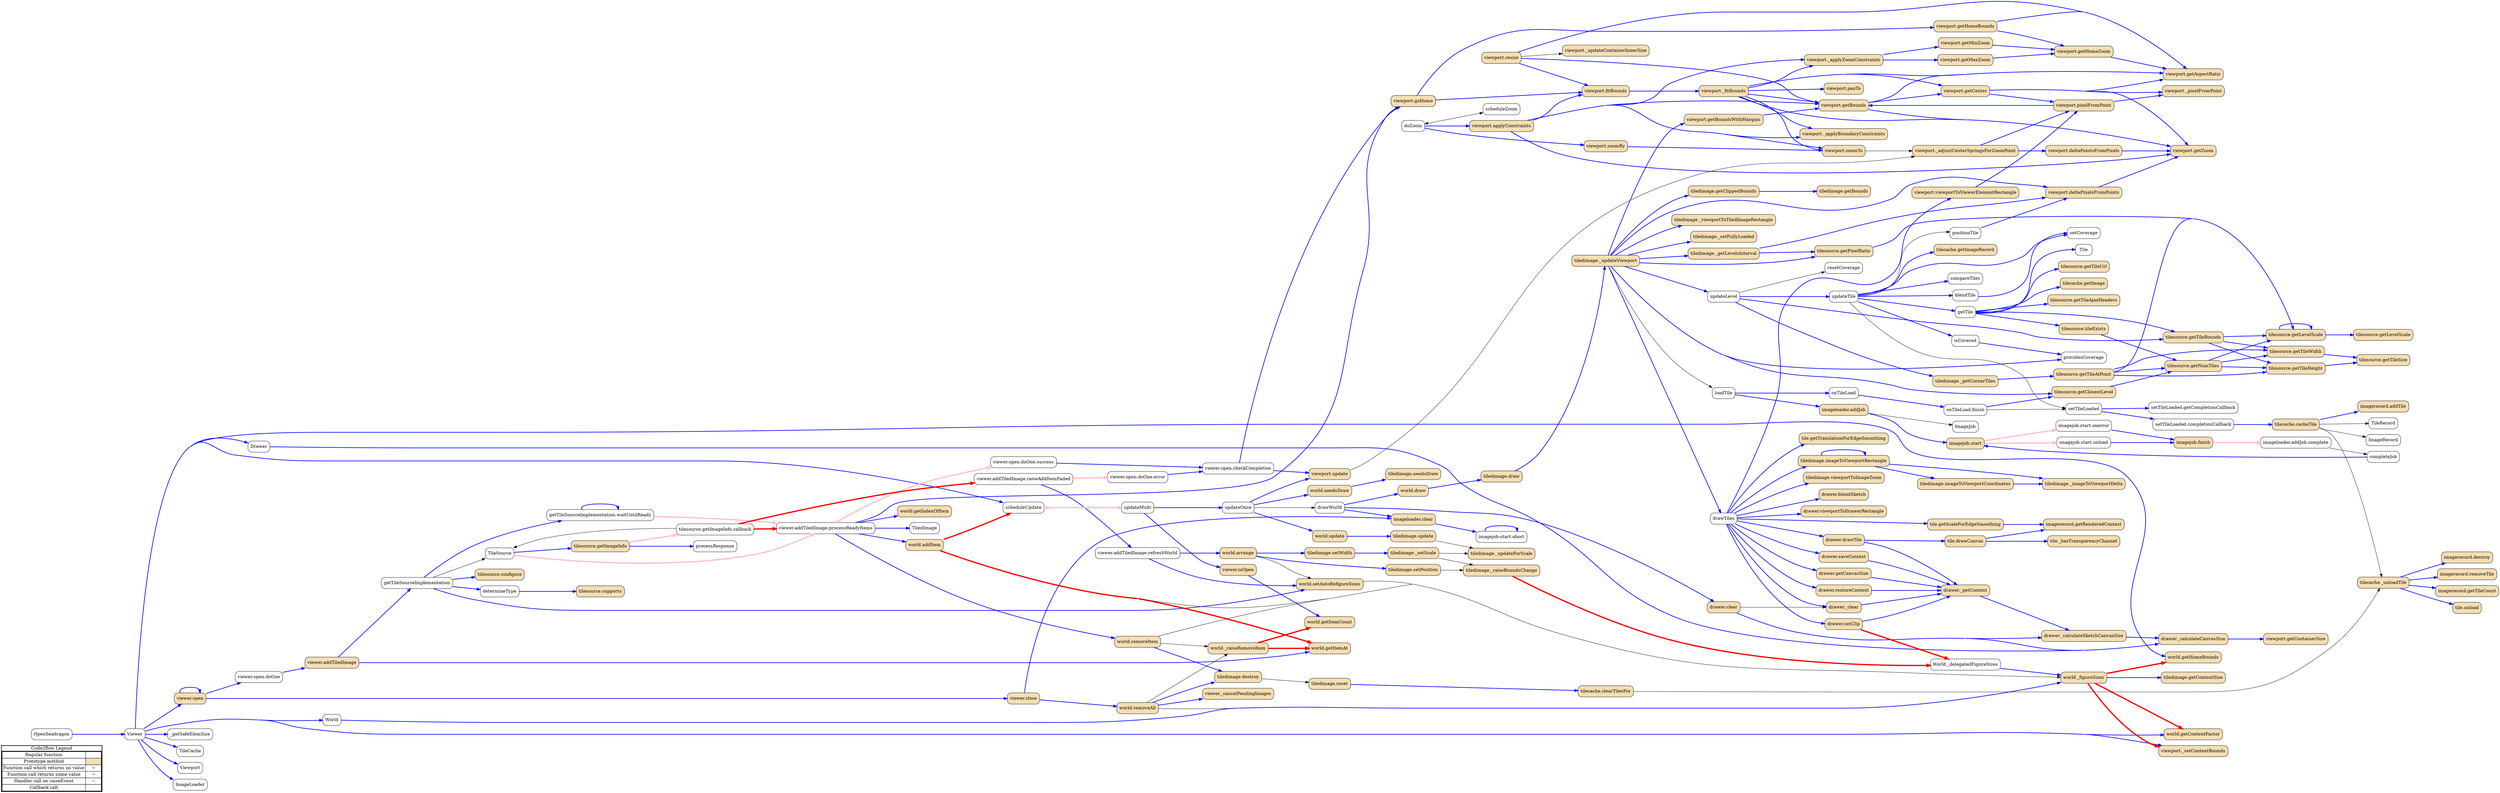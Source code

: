 digraph G {
clusterrank = "global"
ranksep = 1
mclimit = 10000
spines = "curved"
rankdir = "LR"
dpi = 55;
concentrate = true;
			subgraph legend{
			rank = min;
			label = "legend";
			Legend [shape=none, margin=0, label = <
				<table cellspacing="0" cellpadding="0" border="1"><tr><td>Code2flow Legend</td></tr><tr><td>
				<table cellspacing="0">
				<tr><td>Regular function</td><td width="50px"></td></tr>
				<tr><td>Prototype method</td><td bgcolor='wheat'></td></tr>
				<tr><td>Function call which returns no value</td><td>&#8594;</td></tr>
				<tr><td>Function call returns some value</td><td><font color='blue'>&#8594;</font></td></tr>
				<tr><td>Handler call on raiseEvent</td><td><font color='red'>&#8594;</font></td></tr>
                <tr><td>Callback call</td><td><font color='pink'>&#8594;</font></td></tr>
				</table></td></tr></table>
				>];}

node2 [splines=ortho shape = "rect" style = "rounded" label = "OpenSeadragon" ];
















node52 [splines=ortho shape = "rect" style = "rounded" label = "TiledImage" ];
node55 [splines=ortho shape = "rect" style = "rounded,filled" fillcolor = "wheat" label = "tiledimage.needsDraw" ];
node57 [splines=ortho shape = "rect" style = "rounded,filled" fillcolor = "wheat" label = "tiledimage._setFullyLoaded" ];
node59 [splines=ortho shape = "rect" style = "rounded,filled" fillcolor = "wheat" label = "tiledimage.reset" ];
node61 [splines=ortho shape = "rect" style = "rounded,filled" fillcolor = "wheat" label = "tiledimage.update" ];
node63 [splines=ortho shape = "rect" style = "rounded,filled" fillcolor = "wheat" label = "tiledimage.draw" ];
node65 [splines=ortho shape = "rect" style = "rounded,filled" fillcolor = "wheat" label = "tiledimage.destroy" ];
node67 [splines=ortho shape = "rect" style = "rounded,filled" fillcolor = "wheat" label = "tiledimage.getBounds" ];
node69 [splines=ortho shape = "rect" style = "rounded,filled" fillcolor = "wheat" label = "tiledimage.getClippedBounds" ];
node71 [splines=ortho shape = "rect" style = "rounded,filled" fillcolor = "wheat" label = "tiledimage.getContentSize" ];
node73 [splines=ortho shape = "rect" style = "rounded,filled" fillcolor = "wheat" label = "tiledimage._imageToViewportDelta" ];
node75 [splines=ortho shape = "rect" style = "rounded,filled" fillcolor = "wheat" label = "tiledimage.imageToViewportCoordinates" ];
node77 [splines=ortho shape = "rect" style = "rounded,filled" fillcolor = "wheat" label = "tiledimage.imageToViewportRectangle" ];
node79 [splines=ortho shape = "rect" style = "rounded,filled" fillcolor = "wheat" label = "tiledimage._viewportToTiledImageRectangle" ];
node81 [splines=ortho shape = "rect" style = "rounded,filled" fillcolor = "wheat" label = "tiledimage.viewportToImageZoom" ];
node83 [splines=ortho shape = "rect" style = "rounded,filled" fillcolor = "wheat" label = "tiledimage.setPosition" ];
node85 [splines=ortho shape = "rect" style = "rounded,filled" fillcolor = "wheat" label = "tiledimage.setWidth" ];
node87 [splines=ortho shape = "rect" style = "rounded,filled" fillcolor = "wheat" label = "tiledimage._setScale" ];
node89 [splines=ortho shape = "rect" style = "rounded,filled" fillcolor = "wheat" label = "tiledimage._updateForScale" ];
node91 [splines=ortho shape = "rect" style = "rounded,filled" fillcolor = "wheat" label = "tiledimage._raiseBoundsChange" ];
node93 [splines=ortho shape = "rect" style = "rounded,filled" fillcolor = "wheat" label = "tiledimage._getLevelsInterval" ];
node96 [splines=ortho shape = "rect" style = "rounded,filled" fillcolor = "wheat" label = "tiledimage._updateViewport" ];
node98 [splines=ortho shape = "rect" style = "rounded,filled" fillcolor = "wheat" label = "tiledimage._getCornerTiles" ];
node100 [splines=ortho shape = "rect" style = "rounded" label = "updateLevel" ];
node102 [splines=ortho shape = "rect" style = "rounded" label = "updateTile" ];
node104 [splines=ortho shape = "rect" style = "rounded" label = "getTile" ];
node106 [splines=ortho shape = "rect" style = "rounded" label = "loadTile" ];
node110 [splines=ortho shape = "rect" style = "rounded" label = "onTileLoad" ];
node109 [splines=ortho shape = "rect" style = "rounded" label = "onTileLoad.finish" ];
node116 [splines=ortho shape = "rect" style = "rounded" label = "setTileLoaded" ];
node113 [splines=ortho shape = "rect" style = "rounded" label = "setTileLoaded.getCompletionCallback" ];
node115 [splines=ortho shape = "rect" style = "rounded" label = "setTileLoaded.completionCallback" ];
node118 [splines=ortho shape = "rect" style = "rounded" label = "positionTile" ];
node120 [splines=ortho shape = "rect" style = "rounded" label = "blendTile" ];
node122 [splines=ortho shape = "rect" style = "rounded" label = "providesCoverage" ];
node124 [splines=ortho shape = "rect" style = "rounded" label = "isCovered" ];
node126 [splines=ortho shape = "rect" style = "rounded" label = "setCoverage" ];
node128 [splines=ortho shape = "rect" style = "rounded" label = "resetCoverage" ];
node130 [splines=ortho shape = "rect" style = "rounded" label = "compareTiles" ];
node132 [splines=ortho shape = "rect" style = "rounded" label = "drawTiles" ];

node143 [splines=ortho shape = "rect" style = "rounded" label = "Viewer" ];
node146 [splines=ortho shape = "rect" style = "rounded,filled" fillcolor = "wheat" label = "viewer.isOpen" ];
node156 [splines=ortho shape = "rect" style = "rounded,filled" fillcolor = "wheat" label = "viewer.open" ];
node149 [splines=ortho shape = "rect" style = "rounded" label = "viewer.open.checkCompletion" ];
node155 [splines=ortho shape = "rect" style = "rounded" label = "viewer.open.doOne" ];
node152 [splines=ortho shape = "rect" style = "rounded" label = "viewer.open.doOne.success" ];
node154 [splines=ortho shape = "rect" style = "rounded" label = "viewer.open.doOne.error" ];
node158 [splines=ortho shape = "rect" style = "rounded,filled" fillcolor = "wheat" label = "viewer.close" ];
node167 [splines=ortho shape = "rect" style = "rounded,filled" fillcolor = "wheat" label = "viewer.addTiledImage" ];
node162 [splines=ortho shape = "rect" style = "rounded" label = "viewer.addTiledImage.raiseAddItemFailed" ];
node164 [splines=ortho shape = "rect" style = "rounded" label = "viewer.addTiledImage.refreshWorld" ];
node166 [splines=ortho shape = "rect" style = "rounded" label = "viewer.addTiledImage.processReadyItems" ];
node169 [splines=ortho shape = "rect" style = "rounded,filled" fillcolor = "wheat" label = "viewer._cancelPendingImages" ];
node171 [splines=ortho shape = "rect" style = "rounded" label = "_getSafeElemSize" ];
node177 [splines=ortho shape = "rect" style = "rounded" label = "getTileSourceImplementation" ];
node174 [splines=ortho shape = "rect" style = "rounded" label = "getTileSourceImplementation.waitUntilReady" ];
node181 [splines=ortho shape = "rect" style = "rounded" label = "scheduleUpdate" ];
node183 [splines=ortho shape = "rect" style = "rounded" label = "updateMulti" ];
node185 [splines=ortho shape = "rect" style = "rounded" label = "updateOnce" ];
node187 [splines=ortho shape = "rect" style = "rounded" label = "drawWorld" ];
node189 [splines=ortho shape = "rect" style = "rounded" label = "scheduleZoom" ];
node191 [splines=ortho shape = "rect" style = "rounded" label = "doZoom" ];

node199 [splines=ortho shape = "rect" style = "rounded" label = "World" ];
node198 [splines=ortho shape = "rect" style = "rounded" label = "World._delegatedFigureSizes" ];
node202 [splines=ortho shape = "rect" style = "rounded,filled" fillcolor = "wheat" label = "world.addItem" ];
node204 [splines=ortho shape = "rect" style = "rounded,filled" fillcolor = "wheat" label = "world.getItemAt" ];
node206 [splines=ortho shape = "rect" style = "rounded,filled" fillcolor = "wheat" label = "world.getIndexOfItem" ];
node208 [splines=ortho shape = "rect" style = "rounded,filled" fillcolor = "wheat" label = "world.getItemCount" ];
node210 [splines=ortho shape = "rect" style = "rounded,filled" fillcolor = "wheat" label = "world.removeItem" ];
node212 [splines=ortho shape = "rect" style = "rounded,filled" fillcolor = "wheat" label = "world.removeAll" ];
node214 [splines=ortho shape = "rect" style = "rounded,filled" fillcolor = "wheat" label = "world.update" ];
node216 [splines=ortho shape = "rect" style = "rounded,filled" fillcolor = "wheat" label = "world.draw" ];
node218 [splines=ortho shape = "rect" style = "rounded,filled" fillcolor = "wheat" label = "world.needsDraw" ];
node220 [splines=ortho shape = "rect" style = "rounded,filled" fillcolor = "wheat" label = "world.getHomeBounds" ];
node222 [splines=ortho shape = "rect" style = "rounded,filled" fillcolor = "wheat" label = "world.getContentFactor" ];
node224 [splines=ortho shape = "rect" style = "rounded,filled" fillcolor = "wheat" label = "world.setAutoRefigureSizes" ];
node226 [splines=ortho shape = "rect" style = "rounded,filled" fillcolor = "wheat" label = "world.arrange" ];
node228 [splines=ortho shape = "rect" style = "rounded,filled" fillcolor = "wheat" label = "world._figureSizes" ];
node230 [splines=ortho shape = "rect" style = "rounded,filled" fillcolor = "wheat" label = "world._raiseRemoveItem" ];













node280 [splines=ortho shape = "rect" style = "rounded" label = "TileCache" ];
node263 [splines=ortho shape = "rect" style = "rounded" label = "TileRecord" ];
node265 [splines=ortho shape = "rect" style = "rounded" label = "ImageRecord" ];
node268 [splines=ortho shape = "rect" style = "rounded,filled" fillcolor = "wheat" label = "imagerecord.destroy" ];
node270 [splines=ortho shape = "rect" style = "rounded,filled" fillcolor = "wheat" label = "tilecache.getImage" ];
node272 [splines=ortho shape = "rect" style = "rounded,filled" fillcolor = "wheat" label = "imagerecord.getRenderedContext" ];
node274 [splines=ortho shape = "rect" style = "rounded,filled" fillcolor = "wheat" label = "imagerecord.addTile" ];
node276 [splines=ortho shape = "rect" style = "rounded,filled" fillcolor = "wheat" label = "imagerecord.removeTile" ];
node278 [splines=ortho shape = "rect" style = "rounded,filled" fillcolor = "wheat" label = "imagerecord.getTileCount" ];
node283 [splines=ortho shape = "rect" style = "rounded,filled" fillcolor = "wheat" label = "tilecache.cacheTile" ];
node285 [splines=ortho shape = "rect" style = "rounded,filled" fillcolor = "wheat" label = "tilecache.clearTilesFor" ];
node287 [splines=ortho shape = "rect" style = "rounded,filled" fillcolor = "wheat" label = "tilecache.getImageRecord" ];
node289 [splines=ortho shape = "rect" style = "rounded,filled" fillcolor = "wheat" label = "tilecache._unloadTile" ];

node295 [splines=ortho shape = "rect" style = "rounded" label = "TileSource" ];
node298 [splines=ortho shape = "rect" style = "rounded,filled" fillcolor = "wheat" label = "tilesource.getTileSize" ];
node300 [splines=ortho shape = "rect" style = "rounded,filled" fillcolor = "wheat" label = "tilesource.getTileWidth" ];
node302 [splines=ortho shape = "rect" style = "rounded,filled" fillcolor = "wheat" label = "tilesource.getTileHeight" ];
node307 [splines=ortho shape = "rect" style = "rounded,filled" fillcolor = "wheat" label = "tilesource.getLevelScale" ];
node306 [splines=ortho shape = "rect" style = "rounded,filled" fillcolor = "wheat" label = "tilesource.getLevelScale" ];
node309 [splines=ortho shape = "rect" style = "rounded,filled" fillcolor = "wheat" label = "tilesource.getNumTiles" ];
node311 [splines=ortho shape = "rect" style = "rounded,filled" fillcolor = "wheat" label = "tilesource.getPixelRatio" ];
node313 [splines=ortho shape = "rect" style = "rounded,filled" fillcolor = "wheat" label = "tilesource.getClosestLevel" ];
node315 [splines=ortho shape = "rect" style = "rounded,filled" fillcolor = "wheat" label = "tilesource.getTileAtPoint" ];
node317 [splines=ortho shape = "rect" style = "rounded,filled" fillcolor = "wheat" label = "tilesource.getTileBounds" ];
node321 [splines=ortho shape = "rect" style = "rounded,filled" fillcolor = "wheat" label = "tilesource.getImageInfo" ];
node320 [splines=ortho shape = "rect" style = "rounded" label = "tilesource.getImageInfo.callback" ];
node323 [splines=ortho shape = "rect" style = "rounded,filled" fillcolor = "wheat" label = "tilesource.supports" ];
node325 [splines=ortho shape = "rect" style = "rounded,filled" fillcolor = "wheat" label = "tilesource.configure" ];
node327 [splines=ortho shape = "rect" style = "rounded,filled" fillcolor = "wheat" label = "tilesource.getTileUrl" ];
node329 [splines=ortho shape = "rect" style = "rounded,filled" fillcolor = "wheat" label = "tilesource.getTileAjaxHeaders" ];
node331 [splines=ortho shape = "rect" style = "rounded,filled" fillcolor = "wheat" label = "tilesource.tileExists" ];
node333 [splines=ortho shape = "rect" style = "rounded" label = "processResponse" ];
node335 [splines=ortho shape = "rect" style = "rounded" label = "determineType" ];









node363 [splines=ortho shape = "rect" style = "rounded" label = "Viewport" ];
node366 [splines=ortho shape = "rect" style = "rounded,filled" fillcolor = "wheat" label = "viewport._setContentBounds" ];
node368 [splines=ortho shape = "rect" style = "rounded,filled" fillcolor = "wheat" label = "viewport.getHomeZoom" ];
node370 [splines=ortho shape = "rect" style = "rounded,filled" fillcolor = "wheat" label = "viewport.getHomeBounds" ];
node372 [splines=ortho shape = "rect" style = "rounded,filled" fillcolor = "wheat" label = "viewport.goHome" ];
node374 [splines=ortho shape = "rect" style = "rounded,filled" fillcolor = "wheat" label = "viewport.getMinZoom" ];
node376 [splines=ortho shape = "rect" style = "rounded,filled" fillcolor = "wheat" label = "viewport.getMaxZoom" ];
node378 [splines=ortho shape = "rect" style = "rounded,filled" fillcolor = "wheat" label = "viewport.getAspectRatio" ];
node380 [splines=ortho shape = "rect" style = "rounded,filled" fillcolor = "wheat" label = "viewport.getContainerSize" ];
node382 [splines=ortho shape = "rect" style = "rounded,filled" fillcolor = "wheat" label = "viewport.getBounds" ];
node384 [splines=ortho shape = "rect" style = "rounded,filled" fillcolor = "wheat" label = "viewport.getBoundsWithMargins" ];
node386 [splines=ortho shape = "rect" style = "rounded,filled" fillcolor = "wheat" label = "viewport.getCenter" ];
node388 [splines=ortho shape = "rect" style = "rounded,filled" fillcolor = "wheat" label = "viewport.getZoom" ];
node390 [splines=ortho shape = "rect" style = "rounded,filled" fillcolor = "wheat" label = "viewport._applyZoomConstraints" ];
node392 [splines=ortho shape = "rect" style = "rounded,filled" fillcolor = "wheat" label = "viewport._applyBoundaryConstraints" ];
node394 [splines=ortho shape = "rect" style = "rounded,filled" fillcolor = "wheat" label = "viewport.applyConstraints" ];
node396 [splines=ortho shape = "rect" style = "rounded,filled" fillcolor = "wheat" label = "viewport._fitBounds" ];
node398 [splines=ortho shape = "rect" style = "rounded,filled" fillcolor = "wheat" label = "viewport.fitBounds" ];
node400 [splines=ortho shape = "rect" style = "rounded,filled" fillcolor = "wheat" label = "viewport.panTo" ];
node402 [splines=ortho shape = "rect" style = "rounded,filled" fillcolor = "wheat" label = "viewport.zoomBy" ];
node404 [splines=ortho shape = "rect" style = "rounded,filled" fillcolor = "wheat" label = "viewport.zoomTo" ];
node406 [splines=ortho shape = "rect" style = "rounded,filled" fillcolor = "wheat" label = "viewport.resize" ];
node408 [splines=ortho shape = "rect" style = "rounded,filled" fillcolor = "wheat" label = "viewport._updateContainerInnerSize" ];
node412 [splines=ortho shape = "rect" style = "rounded,filled" fillcolor = "wheat" label = "viewport.update" ];
node414 [splines=ortho shape = "rect" style = "rounded,filled" fillcolor = "wheat" label = "viewport._adjustCenterSpringsForZoomPoint" ];
node416 [splines=ortho shape = "rect" style = "rounded,filled" fillcolor = "wheat" label = "viewport.deltaPixelsFromPoints" ];
node418 [splines=ortho shape = "rect" style = "rounded,filled" fillcolor = "wheat" label = "viewport.deltaPointsFromPixels" ];
node420 [splines=ortho shape = "rect" style = "rounded,filled" fillcolor = "wheat" label = "viewport.pixelFromPoint" ];
node422 [splines=ortho shape = "rect" style = "rounded,filled" fillcolor = "wheat" label = "viewport._pixelFromPoint" ];
node424 [splines=ortho shape = "rect" style = "rounded,filled" fillcolor = "wheat" label = "viewport.viewportToViewerElementRectangle" ];

node430 [splines=ortho shape = "rect" style = "rounded" label = "Tile" ];
node433 [splines=ortho shape = "rect" style = "rounded,filled" fillcolor = "wheat" label = "tile._hasTransparencyChannel" ];
node435 [splines=ortho shape = "rect" style = "rounded,filled" fillcolor = "wheat" label = "tile.drawCanvas" ];
node437 [splines=ortho shape = "rect" style = "rounded,filled" fillcolor = "wheat" label = "tile.getScaleForEdgeSmoothing" ];
node441 [splines=ortho shape = "rect" style = "rounded,filled" fillcolor = "wheat" label = "tile.getTranslationForEdgeSmoothing" ];
node443 [splines=ortho shape = "rect" style = "rounded,filled" fillcolor = "wheat" label = "tile.unload" ];

node449 [splines=ortho shape = "rect" style = "rounded" label = "Drawer" ];
node452 [splines=ortho shape = "rect" style = "rounded,filled" fillcolor = "wheat" label = "drawer.clear" ];
node454 [splines=ortho shape = "rect" style = "rounded,filled" fillcolor = "wheat" label = "drawer._clear" ];
node456 [splines=ortho shape = "rect" style = "rounded,filled" fillcolor = "wheat" label = "drawer.viewportToDrawerRectangle" ];
node458 [splines=ortho shape = "rect" style = "rounded,filled" fillcolor = "wheat" label = "drawer.drawTile" ];
node460 [splines=ortho shape = "rect" style = "rounded,filled" fillcolor = "wheat" label = "drawer._getContext" ];
node462 [splines=ortho shape = "rect" style = "rounded,filled" fillcolor = "wheat" label = "drawer.saveContext" ];
node464 [splines=ortho shape = "rect" style = "rounded,filled" fillcolor = "wheat" label = "drawer.restoreContext" ];
node466 [splines=ortho shape = "rect" style = "rounded,filled" fillcolor = "wheat" label = "drawer.setClip" ];
node468 [splines=ortho shape = "rect" style = "rounded,filled" fillcolor = "wheat" label = "drawer.blendSketch" ];
node470 [splines=ortho shape = "rect" style = "rounded,filled" fillcolor = "wheat" label = "drawer.getCanvasSize" ];
node472 [splines=ortho shape = "rect" style = "rounded,filled" fillcolor = "wheat" label = "drawer._calculateCanvasSize" ];
node474 [splines=ortho shape = "rect" style = "rounded,filled" fillcolor = "wheat" label = "drawer._calculateSketchCanvasSize" ];






















node540 [splines=ortho shape = "rect" style = "rounded" label = "ImageLoader" ];
node525 [splines=ortho shape = "rect" style = "rounded" label = "ImageJob" ];
node536 [splines=ortho shape = "rect" style = "rounded,filled" fillcolor = "wheat" label = "imagejob.start" ];
node529 [splines=ortho shape = "rect" style = "rounded" label = "imagejob.start.onload" ];
node531 [splines=ortho shape = "rect" style = "rounded" label = "imagejob.start.onerror" ];
node535 [splines=ortho shape = "rect" style = "rounded" label = "imagejob.start.abort" ];
node538 [splines=ortho shape = "rect" style = "rounded,filled" fillcolor = "wheat" label = "imagejob.finish" ];
node546 [splines=ortho shape = "rect" style = "rounded,filled" fillcolor = "wheat" label = "imageloader.addJob" ];
node544 [splines=ortho shape = "rect" style = "rounded" label = "imageloader.addJob.complete" ];
node548 [splines=ortho shape = "rect" style = "rounded,filled" fillcolor = "wheat" label = "imageloader.clear" ];
node550 [splines=ortho shape = "rect" style = "rounded" label = "completeJob" ];

node61 -> node89;
node63 -> node96 [color="blue" penwidth="2"];
node65 -> node59;
node69 -> node67 [color="blue" penwidth="2"];
node75 -> node73 [color="blue" penwidth="2"];
node77 -> node73 [color="blue" penwidth="2"];
node77 -> node75 [color="blue" penwidth="2"];
node83 -> node91;
node85 -> node87 [color="blue" penwidth="2"];
node87 -> node89;
node87 -> node91;
node96 -> node57 [color="blue" penwidth="2"];
node96 -> node69 [color="blue" penwidth="2"];
node96 -> node79 [color="blue" penwidth="2"];
node96 -> node93 [color="blue" penwidth="2"];
node96 -> node100 [color="blue" penwidth="2"];
node96 -> node106;
node96 -> node122 [color="blue" penwidth="2"];
node96 -> node132 [color="blue" penwidth="2"];
node100 -> node102 [color="blue" penwidth="2"];
node100 -> node128;
node102 -> node104 [color="blue" penwidth="2"];
node102 -> node116;
node102 -> node118;
node102 -> node120 [color="blue" penwidth="2"];
node102 -> node124 [color="blue" penwidth="2"];
node102 -> node126 [color="blue" penwidth="2"];
node102 -> node130 [color="blue" penwidth="2"];
node106 -> node110 [color="blue" penwidth="2"];
node109 -> node116;
node120 -> node126 [color="blue" penwidth="2"];
node124 -> node122 [color="blue" penwidth="2"];
node143 -> node171 [color="blue" penwidth="2"];
node143 -> node181 [color="blue" penwidth="2"];
node156 -> node156 [color="blue" penwidth="2"];
node167 -> node177 [color="blue" penwidth="2"];
node177 -> node295;
node183 -> node181 [color="blue" penwidth="2"];
node183 -> node185 [color="blue" penwidth="2"];
node185 -> node187;
node191 -> node189;
node202 -> node228;
node210 -> node228;
node210 -> node230;
node212 -> node228;
node212 -> node230;
node224 -> node228;
node226 -> node224;
node283 -> node263;
node283 -> node265;
node283 -> node289;
node285 -> node289;
node300 -> node298 [color="blue" penwidth="2"];
node302 -> node298 [color="blue" penwidth="2"];
node307 -> node307 [color="blue" penwidth="2"];
node307 -> node306 [color="blue" penwidth="2"];
node309 -> node300 [color="blue" penwidth="2"];
node309 -> node302 [color="blue" penwidth="2"];
node313 -> node309 [color="blue" penwidth="2"];
node315 -> node300 [color="blue" penwidth="2"];
node315 -> node302 [color="blue" penwidth="2"];
node315 -> node309 [color="blue" penwidth="2"];
node317 -> node300 [color="blue" penwidth="2"];
node317 -> node302 [color="blue" penwidth="2"];
node321 -> node333 [color="blue" penwidth="2"];
node320 -> node295;
node331 -> node309 [color="blue" penwidth="2"];

node368 -> node378 [color="blue" penwidth="2"];
node370 -> node368 [color="blue" penwidth="2"];
node370 -> node378 [color="blue" penwidth="2"];
node372 -> node370 [color="blue" penwidth="2"];
node372 -> node398 [color="blue" penwidth="2"];
node374 -> node368 [color="blue" penwidth="2"];
node376 -> node368 [color="blue" penwidth="2"];
node382 -> node378 [color="blue" penwidth="2"];
node382 -> node386 [color="blue" penwidth="2"];
node382 -> node388 [color="blue" penwidth="2"];
node384 -> node382 [color="blue" penwidth="2"];
node386 -> node378 [color="blue" penwidth="2"];
node386 -> node388 [color="blue" penwidth="2"];
node386 -> node420 [color="blue" penwidth="2"];
node386 -> node422 [color="blue" penwidth="2"];
node390 -> node374 [color="blue" penwidth="2"];
node390 -> node376 [color="blue" penwidth="2"];
node394 -> node382 [color="blue" penwidth="2"];
node394 -> node388 [color="blue" penwidth="2"];
node394 -> node390 [color="blue" penwidth="2"];
node394 -> node392 [color="blue" penwidth="2"];
node394 -> node398 [color="blue" penwidth="2"];
node394 -> node404 [color="blue" penwidth="2"];
node396 -> node378 [color="blue" penwidth="2"];
node396 -> node382 [color="blue" penwidth="2"];
node396 -> node386 [color="blue" penwidth="2"];
node396 -> node388 [color="blue" penwidth="2"];
node396 -> node390 [color="blue" penwidth="2"];
node396 -> node392 [color="blue" penwidth="2"];
node396 -> node400 [color="blue" penwidth="2"];
node396 -> node404 [color="blue" penwidth="2"];
node398 -> node396 [color="blue" penwidth="2"];
node402 -> node404 [color="blue" penwidth="2"];
node404 -> node414;
node406 -> node378 [color="blue" penwidth="2"];
node406 -> node382 [color="blue" penwidth="2"];
node406 -> node398 [color="blue" penwidth="2"];
node406 -> node408;
node412 -> node414;
node414 -> node418 [color="blue" penwidth="2"];
node414 -> node420 [color="blue" penwidth="2"];
node416 -> node388 [color="blue" penwidth="2"];
node418 -> node388 [color="blue" penwidth="2"];
node420 -> node382 [color="blue" penwidth="2"];
node420 -> node422 [color="blue" penwidth="2"];
node424 -> node420 [color="blue" penwidth="2"];
node435 -> node433 [color="blue" penwidth="2"];
node452 -> node454;
node452 -> node472 [color="blue" penwidth="2"];
node452 -> node474 [color="blue" penwidth="2"];
node454 -> node460 [color="blue" penwidth="2"];
node458 -> node460 [color="blue" penwidth="2"];
node460 -> node474 [color="blue" penwidth="2"];
node462 -> node460 [color="blue" penwidth="2"];
node464 -> node460 [color="blue" penwidth="2"];
node466 -> node460 [color="blue" penwidth="2"];
node470 -> node460 [color="blue" penwidth="2"];
node474 -> node472 [color="blue" penwidth="2"];









node546 -> node525;
node544 -> node550;
node2 -> node143 [color="blue" penwidth="2"];
node143 -> node540 [color="blue" penwidth="2"];
node143 -> node280 [color="blue" penwidth="2"];
node143 -> node363 [color="blue" penwidth="2"];
node143 -> node449 [color="blue" penwidth="2"];
node143 -> node199 [color="blue" penwidth="2"];
node295 -> node321 [color="blue" penwidth="2"];
node449 -> node472 [color="blue" penwidth="2"];
node143 -> node156 [color="blue" penwidth="2"];
node295 -> node166 [color="pink" penwidth="4"];
node143 -> node366 [color="blue" penwidth="2"];
node143 -> node220 [color="blue" penwidth="2"];
node143 -> node222 [color="blue" penwidth="2"];
node199 -> node228 [color="blue" penwidth="2"];
node458 -> node435 [color="blue" penwidth="2"];
node472 -> node380 [color="blue" penwidth="2"];
node435 -> node272 [color="blue" penwidth="2"];
node437 -> node272 [color="blue" penwidth="2"];
node536 -> node531 [color="pink" penwidth="4"];
node536 -> node529 [color="pink" penwidth="4"];
node531 -> node538 [color="blue" penwidth="2"];
node529 -> node538 [color="blue" penwidth="2"];
node535 -> node535 [color="blue" penwidth="2"];
node538 -> node544 [color="pink" penwidth="4"];
node550 -> node536 [color="blue" penwidth="2"];
node546 -> node536 [color="blue" penwidth="2"];
node548 -> node535 [color="blue" penwidth="2"];
node283 -> node274 [color="blue" penwidth="2"];
node289 -> node268 [color="blue" penwidth="2"];
node289 -> node276 [color="blue" penwidth="2"];
node289 -> node278 [color="blue" penwidth="2"];
node289 -> node443 [color="blue" penwidth="2"];
node104 -> node430 [color="blue" penwidth="2"];
node132 -> node456 [color="blue" penwidth="2"];
node132 -> node464 [color="blue" penwidth="2"];
node132 -> node462 [color="blue" penwidth="2"];
node132 -> node470 [color="blue" penwidth="2"];
node132 -> node468 [color="blue" penwidth="2"];
node132 -> node458 [color="blue" penwidth="2"];
node132 -> node466 [color="blue" penwidth="2"];
node132 -> node454 [color="blue" penwidth="2"];
node106 -> node546 [color="blue" penwidth="2"];
node104 -> node270 [color="blue" penwidth="2"];
node132 -> node441 [color="blue" penwidth="2"];
node132 -> node437 [color="blue" penwidth="2"];
node102 -> node287 [color="blue" penwidth="2"];
node59 -> node285 [color="blue" penwidth="2"];
node115 -> node283 [color="blue" penwidth="2"];
node110 -> node109 [color="blue" penwidth="2"];
node100 -> node98 [color="blue" penwidth="2"];
node96 -> node132 [color="blue" penwidth="2"];
node132 -> node81 [color="blue" penwidth="2"];
node132 -> node77 [color="blue" penwidth="2"];
node116 -> node113 [color="blue" penwidth="2"];
node116 -> node115 [color="blue" penwidth="2"];
node110 -> node109 [color="pink" penwidth="4"];
node104 -> node331 [color="blue" penwidth="2"];
node104 -> node327 [color="blue" penwidth="2"];
node104 -> node317 [color="blue" penwidth="2"];
node100 -> node317 [color="blue" penwidth="2"];
node104 -> node329 [color="blue" penwidth="2"];
node98 -> node315 [color="blue" penwidth="2"];
node109 -> node313 [color="blue" penwidth="2"];
node93 -> node311 [color="blue" penwidth="2"];
node96 -> node313 [color="blue" penwidth="2"];
node96 -> node311 [color="blue" penwidth="2"];
node132 -> node424 [color="blue" penwidth="2"];
node118 -> node416 [color="blue" penwidth="2"];
node93 -> node416 [color="blue" penwidth="2"];
node96 -> node416 [color="blue" penwidth="2"];
node96 -> node384 [color="blue" penwidth="2"];
node466 -> node198 [color="red" penwidth="4"];
node91 -> node198 [color="red" penwidth="4"];
node309 -> node307 [color="blue" penwidth="2"];
node311 -> node307 [color="blue" penwidth="2"];
node315 -> node307 [color="blue" penwidth="2"];
node317 -> node307 [color="blue" penwidth="2"];
node335 -> node323 [color="blue" penwidth="2"];
node321 -> node320 [color="pink" penwidth="4"];
node320 -> node166 [color="red" penwidth="4"];
node320 -> node162 [color="red" penwidth="4"];
node166 -> node52 [color="blue" penwidth="2"];
node177 -> node295 [color="blue" penwidth="2"];
node187 -> node452 [color="blue" penwidth="2"];
node187 -> node548 [color="blue" penwidth="2"];
node158 -> node548 [color="blue" penwidth="2"];
node177 -> node325 [color="blue" penwidth="2"];
node177 -> node335 [color="blue" penwidth="2"];
node156 -> node158 [color="blue" penwidth="2"];
node183 -> node146 [color="blue" penwidth="2"];
node156 -> node155 [color="blue" penwidth="2"];
node155 -> node167 [color="blue" penwidth="2"];
node174 -> node174 [color="blue" penwidth="2"];
node177 -> node174 [color="blue" penwidth="2"];
node152 -> node149 [color="blue" penwidth="2"];
node154 -> node149 [color="blue" penwidth="2"];
node162 -> node164 [color="blue" penwidth="2"];
node189 -> node191 [color="pink" penwidth="4"];
node181 -> node183 [color="pink" penwidth="4"];
node174 -> node166 [color="pink" penwidth="4"];
node166 -> node152 [color="pink" penwidth="4"];
node162 -> node154 [color="pink" penwidth="4"];
node166 -> node372 [color="blue" penwidth="2"];
node149 -> node372 [color="blue" penwidth="2"];
node149 -> node412 [color="blue" penwidth="2"];
node185 -> node412 [color="blue" penwidth="2"];
node191 -> node394 [color="blue" penwidth="2"];
node191 -> node402 [color="blue" penwidth="2"];
node187 -> node216 [color="blue" penwidth="2"];
node185 -> node214 [color="blue" penwidth="2"];
node185 -> node218 [color="blue" penwidth="2"];
node158 -> node212 [color="blue" penwidth="2"];
node146 -> node208 [color="blue" penwidth="2"];
node167 -> node204 [color="blue" penwidth="2"];
node164 -> node226 [color="blue" penwidth="2"];
node164 -> node224 [color="blue" penwidth="2"];
node166 -> node202 [color="blue" penwidth="2"];
node166 -> node210 [color="blue" penwidth="2"];
node166 -> node206 [color="blue" penwidth="2"];
node177 -> node224 [color="blue" penwidth="2"];
node77 -> node77 [color="blue" penwidth="2"];
node216 -> node63 [color="blue" penwidth="2"];
node214 -> node61 [color="blue" penwidth="2"];
node226 -> node85 [color="blue" penwidth="2"];
node226 -> node83 [color="blue" penwidth="2"];
node212 -> node65 [color="blue" penwidth="2"];
node210 -> node65 [color="blue" penwidth="2"];
node218 -> node55 [color="blue" penwidth="2"];
node228 -> node71 [color="blue" penwidth="2"];
node212 -> node169 [color="blue" penwidth="2"];
node202 -> node181 [color="red" penwidth="4"];
node228 -> node366 [color="red" penwidth="4"];
node198 -> node228 [color="blue" penwidth="2"];
node228 -> node220 [color="red" penwidth="4"];
node228 -> node222 [color="red" penwidth="4"];
node230 -> node208 [color="red" penwidth="4"];
node230 -> node204 [color="red" penwidth="4"];
node202 -> node204 [color="red" penwidth="4"];
subgraph clusteropenseadragon0{

label="openseadragon";
style=filled;
color=black;
graph[style=dotted];
};
subgraph clustereventsource31{

label="eventsource";
style=filled;
color=black;
graph[style=dotted];
subgraph clusterprototype36{

label="prototype";
style=filled;
color=black;
graph[style=dotted];
}};
subgraph clustertiledimage49{

label="tiledimage";
style=filled;
color=black;
graph[style=dotted];
subgraph clusterprototype53{
node55 node57 node59 node61 node63 node65 node67 node69 node71 node73 node75 node77 node79 node81 node83 node85 node87 node89 node91 node93 node96 node98 node55 node57 node59 node61 node63 node65 node67 node69 node71 node73 node75 node77 node79 node81 node83 node85 node87 node89 node91 node93 node96 node98 ;
label="prototype";
style=filled;
color=black;
graph[style=dotted];
}subgraph clusteronTileLoad107{
node110 node109 node109 ;
label="onTileLoad";
style=filled;
color=black;
graph[style=dotted];
}subgraph clustersetTileLoaded111{
node116 node113 node115 node113 node115 ;
label="setTileLoaded";
style=filled;
color=black;
graph[style=dotted];
}};
subgraph clusterviewer135{

label="viewer";
style=filled;
color=black;
graph[style=dotted];
subgraph clusterprototype144{
node146 node156 node149 node155 node152 node154 node158 node167 node162 node164 node166 node169 node146 node158 node169 ;
label="prototype";
style=filled;
color=black;
graph[style=dotted];
subgraph clusteropen147{
node156 node149 node155 node152 node154 node149 ;
label="open";
style=filled;
color=black;
graph[style=dotted];
subgraph clusterdoOne150{
node155 node152 node154 node152 node154 ;
label="doOne";
style=filled;
color=black;
graph[style=dotted];
}}subgraph clusteraddTiledImage159{
node167 node162 node164 node166 node162 node164 node166 ;
label="addTiledImage";
style=filled;
color=black;
graph[style=dotted];
}}subgraph clustergetTileSourceImplementation172{
node177 node174 node174 ;
label="getTileSourceImplementation";
style=filled;
color=black;
graph[style=dotted];
}};
subgraph clusterworld194{

label="world";
style=filled;
color=black;
graph[style=dotted];
subgraph clusterWorld196{
node199 node198 node198 ;
label="World";
style=filled;
color=black;
graph[style=dotted];
}subgraph clusterprototype200{
node202 node204 node206 node208 node210 node212 node214 node216 node218 node220 node222 node224 node226 node228 node230 node202 node204 node206 node208 node210 node212 node214 node216 node218 node220 node222 node224 node226 node228 node230 ;
label="prototype";
style=filled;
color=black;
graph[style=dotted];
}};

subgraph clustertilecache260{

label="tilecache";
style=filled;
color=black;
graph[style=dotted];
subgraph clusterprototype266{
node268 node270 node272 node274 node276 node278 node268 node270 node272 node274 node276 node278 ;
label="prototype";
style=filled;
color=black;
graph[style=dotted];
}subgraph clusterprototype281{
node283 node285 node287 node289 node283 node285 node287 node289 ;
label="prototype";
style=filled;
color=black;
graph[style=dotted];
}};
subgraph clustertilesource292{

label="tilesource";
style=filled;
color=black;
graph[style=dotted];
subgraph clusterprototype296{
node298 node300 node302 node307 node306 node309 node311 node313 node315 node317 node321 node320 node323 node325 node327 node329 node331 node298 node300 node302 node309 node311 node313 node315 node317 node323 node325 node327 node329 node331 ;
label="prototype";
style=filled;
color=black;
graph[style=dotted];
subgraph clustergetLevelScale303{
node307 node306 node306 ;
label="getLevelScale";
style=filled;
color=black;
graph[style=dotted];
}subgraph clustergetImageInfo318{
node321 node320 node320 ;
label="getImageInfo";
style=filled;
color=black;
graph[style=dotted];
}}};

subgraph clusterviewport360{

label="viewport";
style=filled;
color=black;
graph[style=dotted];
subgraph clusterprototype364{
node366 node368 node370 node372 node374 node376 node378 node380 node382 node384 node386 node388 node390 node392 node394 node396 node398 node400 node402 node404 node406 node408 node412 node414 node416 node418 node420 node422 node424 node366 node368 node370 node372 node374 node376 node378 node380 node382 node384 node386 node388 node390 node392 node394 node396 node398 node400 node402 node404 node406 node408 node412 node414 node416 node418 node420 node422 node424 ;
label="prototype";
style=filled;
color=black;
graph[style=dotted];
}};
subgraph clustertile427{

label="tile";
style=filled;
color=black;
graph[style=dotted];
subgraph clusterprototype431{
node433 node435 node437 node441 node443 node433 node435 node437 node441 node443 ;
label="prototype";
style=filled;
color=black;
graph[style=dotted];
}};
subgraph clusterdrawer446{

label="drawer";
style=filled;
color=black;
graph[style=dotted];
subgraph clusterprototype450{
node452 node454 node456 node458 node460 node462 node464 node466 node468 node470 node472 node474 node452 node454 node456 node458 node460 node462 node464 node466 node468 node470 node472 node474 ;
label="prototype";
style=filled;
color=black;
graph[style=dotted];
}};

subgraph clusterimageloader522{

label="imageloader";
style=filled;
color=black;
graph[style=dotted];
subgraph clusterprototype526{
node536 node529 node531 node535 node538 node538 ;
label="prototype";
style=filled;
color=black;
graph[style=dotted];
subgraph clusterstart527{
node536 node529 node531 node535 node529 node531 node535 ;
label="start";
style=filled;
color=black;
graph[style=dotted];
}}subgraph clusterprototype541{
node546 node544 node548 node548 ;
label="prototype";
style=filled;
color=black;
graph[style=dotted];
subgraph clusteraddJob542{
node546 node544 node544 ;
label="addJob";
style=filled;
color=black;
graph[style=dotted];
}}};
}
